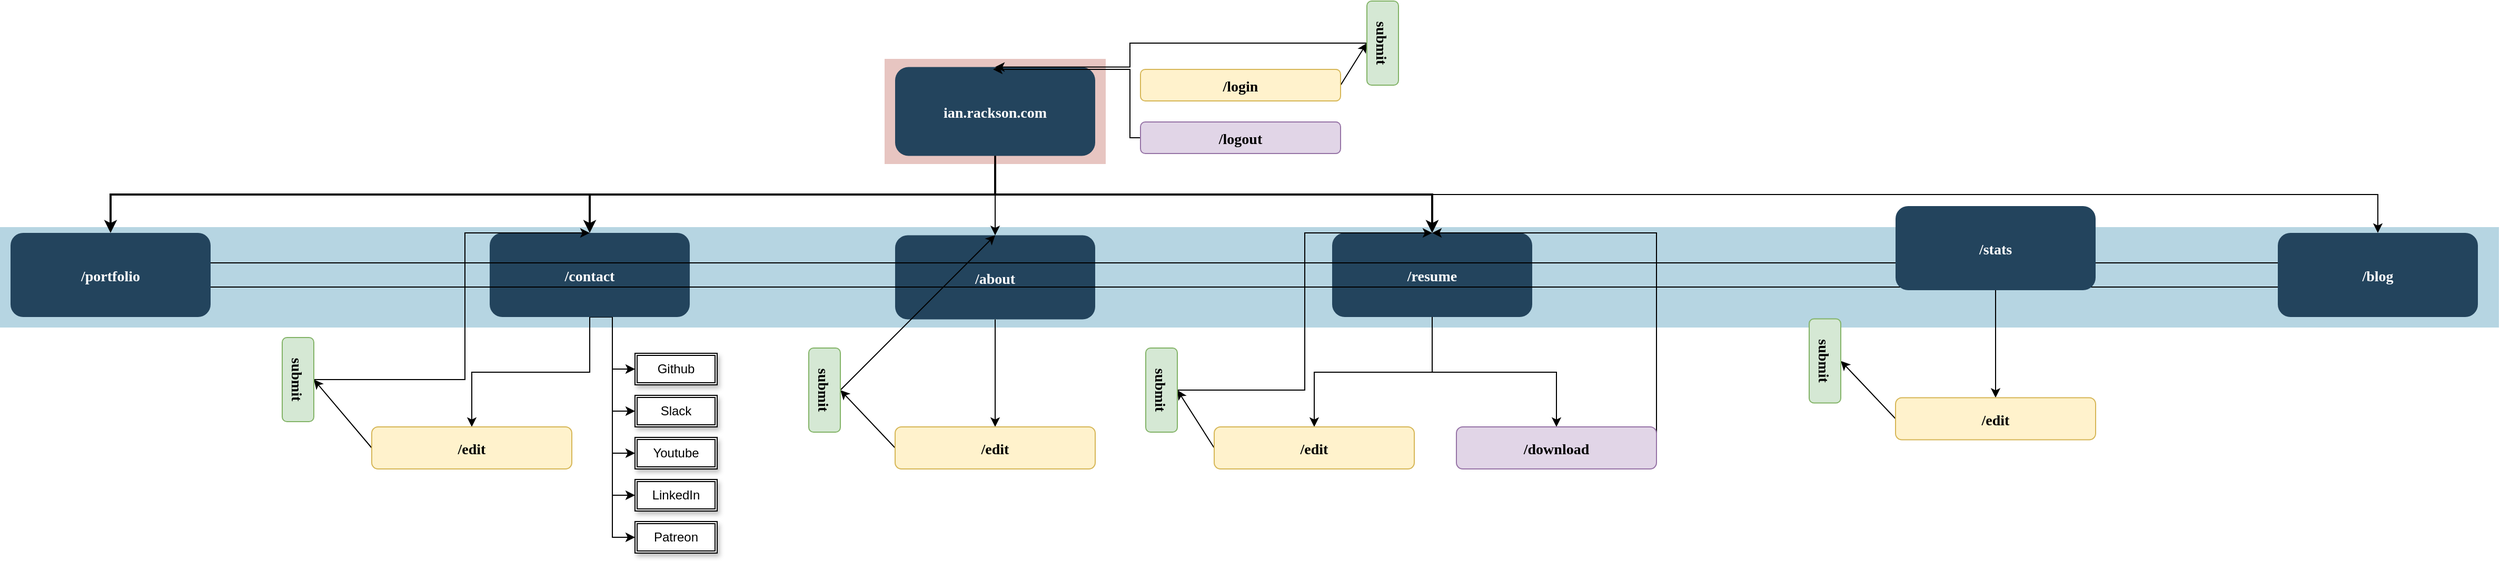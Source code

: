 <mxfile version="14.5.8" type="github">
  <diagram name="Page-1" id="2c0d36ab-eaac-3732-788b-9136903baeff">
    <mxGraphModel dx="966" dy="643" grid="1" gridSize="10" guides="1" tooltips="1" connect="1" arrows="1" fold="1" page="1" pageScale="1.5" pageWidth="1169" pageHeight="827" background="#ffffff" math="0" shadow="0">
      <root>
        <mxCell id="0" />
        <mxCell id="1" parent="0" />
        <mxCell id="122" value="" style="fillColor=#10739E;strokeColor=none;opacity=30;" parent="1" vertex="1">
          <mxGeometry x="97" y="330" width="2373" height="95.5" as="geometry" />
        </mxCell>
        <mxCell id="Ey4R-V_PaF4X1ZqoevEX-137" value="" style="edgeStyle=elbowEdgeStyle;rounded=0;orthogonalLoop=1;jettySize=auto;elbow=vertical;html=1;" edge="1" parent="1" source="2" target="Ey4R-V_PaF4X1ZqoevEX-136">
          <mxGeometry relative="1" as="geometry" />
        </mxCell>
        <mxCell id="Ey4R-V_PaF4X1ZqoevEX-160" style="edgeStyle=elbowEdgeStyle;rounded=0;orthogonalLoop=1;jettySize=auto;elbow=vertical;html=1;" edge="1" parent="1" source="4" target="Ey4R-V_PaF4X1ZqoevEX-155">
          <mxGeometry relative="1" as="geometry" />
        </mxCell>
        <mxCell id="Ey4R-V_PaF4X1ZqoevEX-161" style="edgeStyle=elbowEdgeStyle;rounded=0;orthogonalLoop=1;jettySize=auto;elbow=vertical;html=1;" edge="1" parent="1" source="4" target="Ey4R-V_PaF4X1ZqoevEX-154">
          <mxGeometry relative="1" as="geometry" />
        </mxCell>
        <mxCell id="4" value="/resume" style="rounded=1;fillColor=#23445D;gradientColor=none;strokeColor=none;fontColor=#FFFFFF;fontStyle=1;fontFamily=Tahoma;fontSize=14" parent="1" vertex="1">
          <mxGeometry x="1362.0" y="335.5" width="190" height="80" as="geometry" />
        </mxCell>
        <mxCell id="9" value="" style="edgeStyle=elbowEdgeStyle;elbow=vertical;strokeWidth=2;rounded=0" parent="1" source="2" target="4" edge="1">
          <mxGeometry x="337" y="215.5" width="100" height="100" as="geometry">
            <mxPoint x="337" y="315.5" as="sourcePoint" />
            <mxPoint x="437" y="215.5" as="targetPoint" />
          </mxGeometry>
        </mxCell>
        <mxCell id="Ey4R-V_PaF4X1ZqoevEX-167" style="edgeStyle=elbowEdgeStyle;rounded=0;orthogonalLoop=1;jettySize=auto;elbow=vertical;html=1;entryX=0.5;entryY=0;entryDx=0;entryDy=0;" edge="1" parent="1" source="10" target="Ey4R-V_PaF4X1ZqoevEX-166">
          <mxGeometry relative="1" as="geometry" />
        </mxCell>
        <mxCell id="10" value="/about" style="rounded=1;fillColor=#23445D;gradientColor=none;strokeColor=none;fontColor=#FFFFFF;fontStyle=1;fontFamily=Tahoma;fontSize=14" parent="1" vertex="1">
          <mxGeometry x="947" y="337.75" width="190" height="80" as="geometry" />
        </mxCell>
        <mxCell id="Ey4R-V_PaF4X1ZqoevEX-173" style="edgeStyle=elbowEdgeStyle;rounded=0;orthogonalLoop=1;jettySize=auto;html=1;exitX=0.5;exitY=1;exitDx=0;exitDy=0;" edge="1" parent="1" source="12" target="Ey4R-V_PaF4X1ZqoevEX-168">
          <mxGeometry relative="1" as="geometry" />
        </mxCell>
        <mxCell id="Ey4R-V_PaF4X1ZqoevEX-176" style="edgeStyle=elbowEdgeStyle;rounded=0;orthogonalLoop=1;jettySize=auto;html=1;exitX=0.5;exitY=1;exitDx=0;exitDy=0;entryX=0;entryY=0.5;entryDx=0;entryDy=0;" edge="1" parent="1" source="12" target="Ey4R-V_PaF4X1ZqoevEX-169">
          <mxGeometry relative="1" as="geometry" />
        </mxCell>
        <mxCell id="Ey4R-V_PaF4X1ZqoevEX-178" style="edgeStyle=elbowEdgeStyle;rounded=0;orthogonalLoop=1;jettySize=auto;html=1;exitX=0.5;exitY=1;exitDx=0;exitDy=0;entryX=0;entryY=0.5;entryDx=0;entryDy=0;" edge="1" parent="1" source="12" target="Ey4R-V_PaF4X1ZqoevEX-170">
          <mxGeometry relative="1" as="geometry" />
        </mxCell>
        <mxCell id="Ey4R-V_PaF4X1ZqoevEX-179" style="edgeStyle=elbowEdgeStyle;rounded=0;orthogonalLoop=1;jettySize=auto;html=1;exitX=0.5;exitY=1;exitDx=0;exitDy=0;entryX=0;entryY=0.5;entryDx=0;entryDy=0;" edge="1" parent="1" source="12" target="Ey4R-V_PaF4X1ZqoevEX-171">
          <mxGeometry relative="1" as="geometry" />
        </mxCell>
        <mxCell id="Ey4R-V_PaF4X1ZqoevEX-182" style="edgeStyle=elbowEdgeStyle;rounded=0;orthogonalLoop=1;jettySize=auto;elbow=vertical;html=1;exitX=0.5;exitY=1;exitDx=0;exitDy=0;" edge="1" parent="1" source="12" target="Ey4R-V_PaF4X1ZqoevEX-181">
          <mxGeometry relative="1" as="geometry" />
        </mxCell>
        <mxCell id="Ey4R-V_PaF4X1ZqoevEX-201" style="edgeStyle=elbowEdgeStyle;rounded=0;orthogonalLoop=1;jettySize=auto;html=1;exitX=0.5;exitY=1;exitDx=0;exitDy=0;entryX=0;entryY=0.5;entryDx=0;entryDy=0;" edge="1" parent="1" source="12" target="Ey4R-V_PaF4X1ZqoevEX-197">
          <mxGeometry relative="1" as="geometry" />
        </mxCell>
        <mxCell id="12" value="/contact" style="rounded=1;fillColor=#23445D;gradientColor=none;strokeColor=none;fontColor=#FFFFFF;fontStyle=1;fontFamily=Tahoma;fontSize=14" parent="1" vertex="1">
          <mxGeometry x="562.0" y="335.5" width="190" height="80" as="geometry" />
        </mxCell>
        <mxCell id="Ey4R-V_PaF4X1ZqoevEX-153" style="edgeStyle=elbowEdgeStyle;shape=link;rounded=0;orthogonalLoop=1;jettySize=auto;html=1;exitX=1;exitY=0.5;exitDx=0;exitDy=0;entryX=0;entryY=0.5;entryDx=0;entryDy=0;width=23;" edge="1" parent="1" source="13" target="Ey4R-V_PaF4X1ZqoevEX-136">
          <mxGeometry relative="1" as="geometry" />
        </mxCell>
        <mxCell id="13" value="/portfolio" style="rounded=1;fillColor=#23445D;gradientColor=none;strokeColor=none;fontColor=#FFFFFF;fontStyle=1;fontFamily=Tahoma;fontSize=14" parent="1" vertex="1">
          <mxGeometry x="107" y="335.5" width="190" height="80" as="geometry" />
        </mxCell>
        <mxCell id="59" value="" style="edgeStyle=elbowEdgeStyle;elbow=vertical;strokeWidth=2;rounded=0" parent="1" source="2" target="12" edge="1">
          <mxGeometry x="347" y="225.5" width="100" height="100" as="geometry">
            <mxPoint x="862.0" y="275.5" as="sourcePoint" />
            <mxPoint x="1467.0" y="345.5" as="targetPoint" />
          </mxGeometry>
        </mxCell>
        <mxCell id="61" value="" style="edgeStyle=elbowEdgeStyle;elbow=vertical;strokeWidth=2;rounded=0" parent="1" source="2" target="13" edge="1">
          <mxGeometry x="-23" y="135.5" width="100" height="100" as="geometry">
            <mxPoint x="-23" y="235.5" as="sourcePoint" />
            <mxPoint x="77" y="135.5" as="targetPoint" />
          </mxGeometry>
        </mxCell>
        <mxCell id="Ey4R-V_PaF4X1ZqoevEX-136" value="/blog" style="rounded=1;fillColor=#23445D;gradientColor=none;strokeColor=none;fontColor=#FFFFFF;fontStyle=1;fontFamily=Tahoma;fontSize=14" vertex="1" parent="1">
          <mxGeometry x="2260" y="335.5" width="190" height="80" as="geometry" />
        </mxCell>
        <mxCell id="Ey4R-V_PaF4X1ZqoevEX-141" value="" style="group" vertex="1" connectable="0" parent="1">
          <mxGeometry x="937" y="170" width="210" height="100.0" as="geometry" />
        </mxCell>
        <mxCell id="123" value="" style="fillColor=#AE4132;strokeColor=none;opacity=30;" parent="Ey4R-V_PaF4X1ZqoevEX-141" vertex="1">
          <mxGeometry width="210" height="100.0" as="geometry" />
        </mxCell>
        <mxCell id="2" value="ian.rackson.com" style="rounded=1;fillColor=#23445D;gradientColor=none;strokeColor=none;fontColor=#FFFFFF;fontStyle=1;fontFamily=Tahoma;fontSize=14" parent="Ey4R-V_PaF4X1ZqoevEX-141" vertex="1">
          <mxGeometry x="10" y="7.75" width="190" height="84.5" as="geometry" />
        </mxCell>
        <mxCell id="Ey4R-V_PaF4X1ZqoevEX-226" style="edgeStyle=elbowEdgeStyle;rounded=0;orthogonalLoop=1;jettySize=auto;html=1;entryX=0.5;entryY=0;entryDx=0;entryDy=0;" edge="1" parent="1" target="4">
          <mxGeometry relative="1" as="geometry">
            <mxPoint x="1670" y="540" as="sourcePoint" />
            <Array as="points">
              <mxPoint x="1670" y="450" />
            </Array>
          </mxGeometry>
        </mxCell>
        <mxCell id="Ey4R-V_PaF4X1ZqoevEX-154" value="/download" style="rounded=1;fillColor=#e1d5e7;strokeColor=#9673a6;fontStyle=1;fontFamily=Tahoma;fontSize=14" vertex="1" parent="1">
          <mxGeometry x="1480" y="520" width="190" height="40" as="geometry" />
        </mxCell>
        <mxCell id="Ey4R-V_PaF4X1ZqoevEX-224" style="edgeStyle=none;rounded=0;orthogonalLoop=1;jettySize=auto;html=1;entryX=0.5;entryY=0;entryDx=0;entryDy=0;exitX=0;exitY=0.5;exitDx=0;exitDy=0;" edge="1" parent="1" source="Ey4R-V_PaF4X1ZqoevEX-155" target="Ey4R-V_PaF4X1ZqoevEX-222">
          <mxGeometry relative="1" as="geometry" />
        </mxCell>
        <mxCell id="Ey4R-V_PaF4X1ZqoevEX-155" value="/edit" style="rounded=1;fillColor=#fff2cc;strokeColor=#d6b656;fontStyle=1;fontFamily=Tahoma;fontSize=14" vertex="1" parent="1">
          <mxGeometry x="1250" y="520" width="190" height="40" as="geometry" />
        </mxCell>
        <mxCell id="Ey4R-V_PaF4X1ZqoevEX-221" style="edgeStyle=none;rounded=0;orthogonalLoop=1;jettySize=auto;html=1;exitX=0;exitY=0.5;exitDx=0;exitDy=0;entryX=0.5;entryY=0;entryDx=0;entryDy=0;" edge="1" parent="1" source="Ey4R-V_PaF4X1ZqoevEX-166" target="Ey4R-V_PaF4X1ZqoevEX-219">
          <mxGeometry relative="1" as="geometry" />
        </mxCell>
        <mxCell id="Ey4R-V_PaF4X1ZqoevEX-166" value="/edit" style="rounded=1;fillColor=#fff2cc;strokeColor=#d6b656;fontStyle=1;fontFamily=Tahoma;fontSize=14" vertex="1" parent="1">
          <mxGeometry x="947" y="520" width="190" height="40" as="geometry" />
        </mxCell>
        <mxCell id="Ey4R-V_PaF4X1ZqoevEX-217" style="edgeStyle=none;rounded=0;orthogonalLoop=1;jettySize=auto;html=1;exitX=0;exitY=0.5;exitDx=0;exitDy=0;entryX=0.5;entryY=0;entryDx=0;entryDy=0;" edge="1" parent="1" source="Ey4R-V_PaF4X1ZqoevEX-181" target="Ey4R-V_PaF4X1ZqoevEX-216">
          <mxGeometry relative="1" as="geometry" />
        </mxCell>
        <mxCell id="Ey4R-V_PaF4X1ZqoevEX-181" value="/edit" style="rounded=1;fillColor=#fff2cc;strokeColor=#d6b656;fontStyle=1;fontFamily=Tahoma;fontSize=14" vertex="1" parent="1">
          <mxGeometry x="450" y="520" width="190" height="40" as="geometry" />
        </mxCell>
        <mxCell id="Ey4R-V_PaF4X1ZqoevEX-202" value="" style="group" vertex="1" connectable="0" parent="1">
          <mxGeometry x="700" y="450" width="78" height="190" as="geometry" />
        </mxCell>
        <mxCell id="Ey4R-V_PaF4X1ZqoevEX-197" value="Patreon" style="shape=ext;double=1;rounded=0;whiteSpace=wrap;html=1;shadow=1;" vertex="1" parent="Ey4R-V_PaF4X1ZqoevEX-202">
          <mxGeometry y="160" width="78" height="30" as="geometry" />
        </mxCell>
        <mxCell id="Ey4R-V_PaF4X1ZqoevEX-168" value="Github" style="shape=ext;double=1;rounded=0;whiteSpace=wrap;html=1;shadow=1;" vertex="1" parent="Ey4R-V_PaF4X1ZqoevEX-202">
          <mxGeometry width="78" height="30" as="geometry" />
        </mxCell>
        <mxCell id="Ey4R-V_PaF4X1ZqoevEX-169" value="Slack" style="shape=ext;double=1;rounded=0;whiteSpace=wrap;html=1;shadow=1;" vertex="1" parent="Ey4R-V_PaF4X1ZqoevEX-202">
          <mxGeometry y="40" width="78" height="30" as="geometry" />
        </mxCell>
        <mxCell id="Ey4R-V_PaF4X1ZqoevEX-170" value="Youtube" style="shape=ext;double=1;rounded=0;whiteSpace=wrap;html=1;shadow=1;" vertex="1" parent="Ey4R-V_PaF4X1ZqoevEX-202">
          <mxGeometry y="80" width="78" height="30" as="geometry" />
        </mxCell>
        <mxCell id="Ey4R-V_PaF4X1ZqoevEX-171" value="LinkedIn" style="shape=ext;double=1;rounded=0;whiteSpace=wrap;html=1;shadow=1;" vertex="1" parent="Ey4R-V_PaF4X1ZqoevEX-202">
          <mxGeometry y="120" width="78" height="30" as="geometry" />
        </mxCell>
        <mxCell id="Ey4R-V_PaF4X1ZqoevEX-205" style="edgeStyle=elbowEdgeStyle;rounded=0;orthogonalLoop=1;jettySize=auto;elbow=vertical;html=1;entryX=0.5;entryY=0;entryDx=0;entryDy=0;" edge="1" parent="1" source="2" target="10">
          <mxGeometry relative="1" as="geometry" />
        </mxCell>
        <mxCell id="Ey4R-V_PaF4X1ZqoevEX-229" style="edgeStyle=none;rounded=0;orthogonalLoop=1;jettySize=auto;html=1;entryX=0.5;entryY=1;entryDx=0;entryDy=0;exitX=1;exitY=0.5;exitDx=0;exitDy=0;" edge="1" parent="1" source="Ey4R-V_PaF4X1ZqoevEX-215" target="Ey4R-V_PaF4X1ZqoevEX-227">
          <mxGeometry relative="1" as="geometry" />
        </mxCell>
        <mxCell id="Ey4R-V_PaF4X1ZqoevEX-215" value="/login" style="rounded=1;fillColor=#fff2cc;strokeColor=#d6b656;fontStyle=1;fontFamily=Tahoma;fontSize=14" vertex="1" parent="1">
          <mxGeometry x="1180" y="180" width="190" height="30" as="geometry" />
        </mxCell>
        <mxCell id="Ey4R-V_PaF4X1ZqoevEX-218" style="edgeStyle=elbowEdgeStyle;rounded=0;orthogonalLoop=1;jettySize=auto;html=1;entryX=0.5;entryY=0;entryDx=0;entryDy=0;" edge="1" parent="1" source="Ey4R-V_PaF4X1ZqoevEX-216" target="12">
          <mxGeometry relative="1" as="geometry" />
        </mxCell>
        <mxCell id="Ey4R-V_PaF4X1ZqoevEX-216" value="submit" style="rounded=1;fillColor=#d5e8d4;strokeColor=#82b366;fontStyle=1;fontFamily=Tahoma;fontSize=14;rotation=90;" vertex="1" parent="1">
          <mxGeometry x="340" y="460" width="80" height="30" as="geometry" />
        </mxCell>
        <mxCell id="Ey4R-V_PaF4X1ZqoevEX-220" style="rounded=0;orthogonalLoop=1;jettySize=auto;html=1;entryX=0.5;entryY=0;entryDx=0;entryDy=0;exitX=0.5;exitY=0;exitDx=0;exitDy=0;" edge="1" parent="1" source="Ey4R-V_PaF4X1ZqoevEX-219" target="10">
          <mxGeometry relative="1" as="geometry" />
        </mxCell>
        <mxCell id="Ey4R-V_PaF4X1ZqoevEX-219" value="submit" style="rounded=1;fillColor=#d5e8d4;strokeColor=#82b366;fontStyle=1;fontFamily=Tahoma;fontSize=14;rotation=90;" vertex="1" parent="1">
          <mxGeometry x="840" y="470" width="80" height="30" as="geometry" />
        </mxCell>
        <mxCell id="Ey4R-V_PaF4X1ZqoevEX-225" style="edgeStyle=elbowEdgeStyle;rounded=0;orthogonalLoop=1;jettySize=auto;html=1;exitX=0.5;exitY=0;exitDx=0;exitDy=0;entryX=0.5;entryY=0;entryDx=0;entryDy=0;" edge="1" parent="1" source="Ey4R-V_PaF4X1ZqoevEX-222" target="4">
          <mxGeometry relative="1" as="geometry" />
        </mxCell>
        <mxCell id="Ey4R-V_PaF4X1ZqoevEX-222" value="submit" style="rounded=1;fillColor=#d5e8d4;strokeColor=#82b366;fontStyle=1;fontFamily=Tahoma;fontSize=14;rotation=90;" vertex="1" parent="1">
          <mxGeometry x="1160" y="470" width="80" height="30" as="geometry" />
        </mxCell>
        <mxCell id="Ey4R-V_PaF4X1ZqoevEX-233" style="edgeStyle=elbowEdgeStyle;rounded=0;orthogonalLoop=1;jettySize=auto;html=1;entryX=0.5;entryY=0;entryDx=0;entryDy=0;" edge="1" parent="1" source="Ey4R-V_PaF4X1ZqoevEX-227" target="2">
          <mxGeometry relative="1" as="geometry">
            <Array as="points">
              <mxPoint x="1170" y="155" />
              <mxPoint x="1140" y="155" />
              <mxPoint x="1160" y="155" />
            </Array>
          </mxGeometry>
        </mxCell>
        <mxCell id="Ey4R-V_PaF4X1ZqoevEX-227" value="submit" style="rounded=1;fillColor=#d5e8d4;strokeColor=#82b366;fontStyle=1;fontFamily=Tahoma;fontSize=14;rotation=90;" vertex="1" parent="1">
          <mxGeometry x="1370" y="140" width="80" height="30" as="geometry" />
        </mxCell>
        <mxCell id="Ey4R-V_PaF4X1ZqoevEX-234" style="edgeStyle=elbowEdgeStyle;rounded=0;orthogonalLoop=1;jettySize=auto;html=1;" edge="1" parent="1" source="Ey4R-V_PaF4X1ZqoevEX-231">
          <mxGeometry relative="1" as="geometry">
            <mxPoint x="1040" y="180" as="targetPoint" />
            <Array as="points">
              <mxPoint x="1170" y="210" />
            </Array>
          </mxGeometry>
        </mxCell>
        <mxCell id="Ey4R-V_PaF4X1ZqoevEX-231" value="/logout" style="rounded=1;fillColor=#e1d5e7;strokeColor=#9673a6;fontStyle=1;fontFamily=Tahoma;fontSize=14" vertex="1" parent="1">
          <mxGeometry x="1180" y="230" width="190" height="30" as="geometry" />
        </mxCell>
        <mxCell id="Ey4R-V_PaF4X1ZqoevEX-236" style="edgeStyle=elbowEdgeStyle;rounded=0;orthogonalLoop=1;jettySize=auto;elbow=vertical;html=1;entryX=0.5;entryY=0;entryDx=0;entryDy=0;" edge="1" parent="1" source="Ey4R-V_PaF4X1ZqoevEX-237" target="Ey4R-V_PaF4X1ZqoevEX-239">
          <mxGeometry relative="1" as="geometry" />
        </mxCell>
        <mxCell id="Ey4R-V_PaF4X1ZqoevEX-237" value="/stats" style="rounded=1;fillColor=#23445D;gradientColor=none;strokeColor=none;fontColor=#FFFFFF;fontStyle=1;fontFamily=Tahoma;fontSize=14" vertex="1" parent="1">
          <mxGeometry x="1897" y="310" width="190" height="80" as="geometry" />
        </mxCell>
        <mxCell id="Ey4R-V_PaF4X1ZqoevEX-238" style="edgeStyle=none;rounded=0;orthogonalLoop=1;jettySize=auto;html=1;exitX=0;exitY=0.5;exitDx=0;exitDy=0;entryX=0.5;entryY=0;entryDx=0;entryDy=0;" edge="1" parent="1" source="Ey4R-V_PaF4X1ZqoevEX-239" target="Ey4R-V_PaF4X1ZqoevEX-240">
          <mxGeometry relative="1" as="geometry" />
        </mxCell>
        <mxCell id="Ey4R-V_PaF4X1ZqoevEX-239" value="/edit" style="rounded=1;fillColor=#fff2cc;strokeColor=#d6b656;fontStyle=1;fontFamily=Tahoma;fontSize=14" vertex="1" parent="1">
          <mxGeometry x="1897" y="492.25" width="190" height="40" as="geometry" />
        </mxCell>
        <mxCell id="Ey4R-V_PaF4X1ZqoevEX-240" value="submit" style="rounded=1;fillColor=#d5e8d4;strokeColor=#82b366;fontStyle=1;fontFamily=Tahoma;fontSize=14;rotation=90;" vertex="1" parent="1">
          <mxGeometry x="1790" y="442.25" width="80" height="30" as="geometry" />
        </mxCell>
      </root>
    </mxGraphModel>
  </diagram>
</mxfile>
